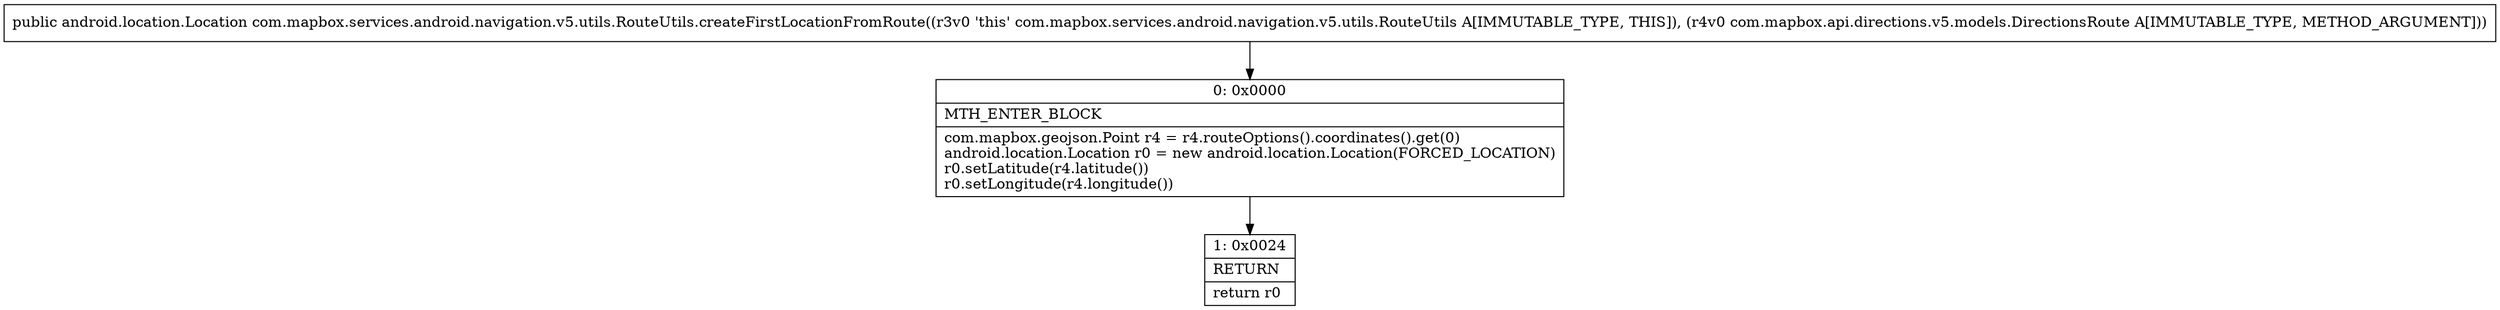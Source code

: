 digraph "CFG forcom.mapbox.services.android.navigation.v5.utils.RouteUtils.createFirstLocationFromRoute(Lcom\/mapbox\/api\/directions\/v5\/models\/DirectionsRoute;)Landroid\/location\/Location;" {
Node_0 [shape=record,label="{0\:\ 0x0000|MTH_ENTER_BLOCK\l|com.mapbox.geojson.Point r4 = r4.routeOptions().coordinates().get(0)\landroid.location.Location r0 = new android.location.Location(FORCED_LOCATION)\lr0.setLatitude(r4.latitude())\lr0.setLongitude(r4.longitude())\l}"];
Node_1 [shape=record,label="{1\:\ 0x0024|RETURN\l|return r0\l}"];
MethodNode[shape=record,label="{public android.location.Location com.mapbox.services.android.navigation.v5.utils.RouteUtils.createFirstLocationFromRoute((r3v0 'this' com.mapbox.services.android.navigation.v5.utils.RouteUtils A[IMMUTABLE_TYPE, THIS]), (r4v0 com.mapbox.api.directions.v5.models.DirectionsRoute A[IMMUTABLE_TYPE, METHOD_ARGUMENT])) }"];
MethodNode -> Node_0;
Node_0 -> Node_1;
}

